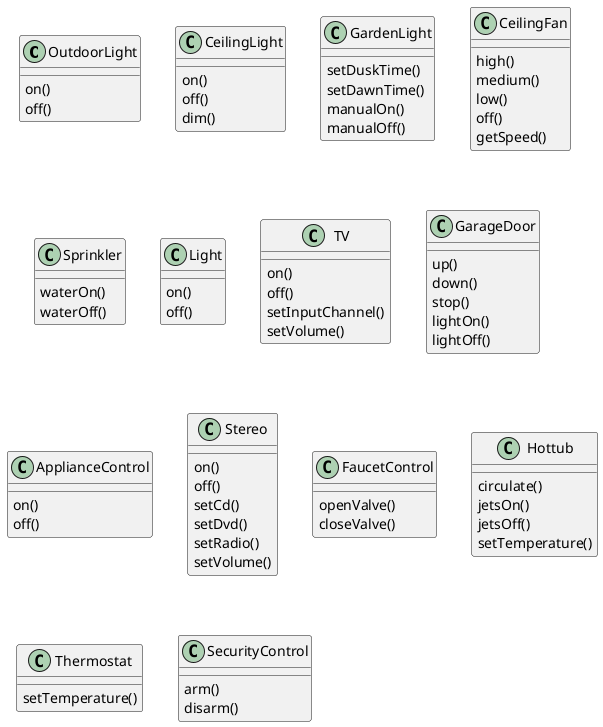 @startuml

class OutdoorLight {
	on()
	off()
}

class CeilingLight {
	on()
	off()
	dim()
}

class GardenLight {
	setDuskTime()
	setDawnTime()
	manualOn()
	manualOff()
}

class CeilingFan {
	high()
	medium()
	low()
	off()
	getSpeed()
}

class Sprinkler {
	waterOn()
	waterOff()
}

class Light {
	on()
	off()
}

class TV {
	on()
	off()
	setInputChannel()
	setVolume()
}

class GarageDoor {
	up()
	down()
	stop()
	lightOn()
	lightOff()
}

class ApplianceControl {
	on()
	off()
}

class Stereo {
	on()
	off()
	setCd()
	setDvd()
	setRadio()
	setVolume()
}

class FaucetControl {
	openValve()
	closeValve()
}

class Hottub {
	circulate()
	jetsOn()
	jetsOff()
	setTemperature()
}

class Thermostat {
	setTemperature()
}

class SecurityControl {
	arm()
	disarm()
}


@enduml

